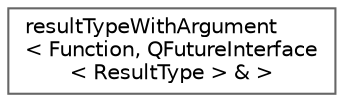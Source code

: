 digraph "类继承关系图"
{
 // LATEX_PDF_SIZE
  bgcolor="transparent";
  edge [fontname=Helvetica,fontsize=10,labelfontname=Helvetica,labelfontsize=10];
  node [fontname=Helvetica,fontsize=10,shape=box,height=0.2,width=0.4];
  rankdir="LR";
  Node0 [id="Node000000",label="resultTypeWithArgument\l\< Function, QFutureInterface\l\< ResultType \> & \>",height=0.2,width=0.4,color="grey40", fillcolor="white", style="filled",URL="$struct_async_1_1result_type_with_argument_3_01_function_00_01_q_future_interface_3_01_result_type_01_4_01_6_01_4.html",tooltip=" "];
}
